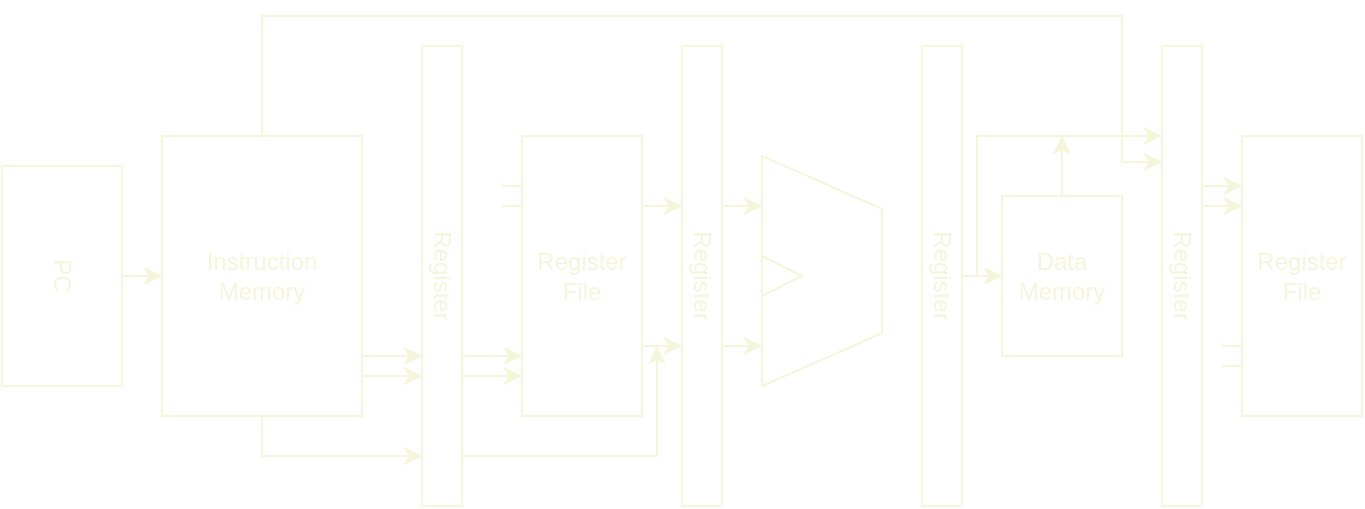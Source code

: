 <mxfile version="13.6.2" type="device"><diagram id="bqEemupdi_BUClw1ZLr5" name="Page-1"><mxGraphModel dx="494" dy="238" grid="1" gridSize="10" guides="1" tooltips="1" connect="1" arrows="1" fold="1" page="1" pageScale="1" pageWidth="740" pageHeight="600" math="0" shadow="0"><root><mxCell id="0"/><mxCell id="1" parent="0"/><mxCell id="nw9s5fUALGRsshT9Nssx-2" style="edgeStyle=orthogonalEdgeStyle;rounded=0;orthogonalLoop=1;jettySize=auto;html=1;exitX=0;exitY=0.5;exitDx=0;exitDy=0;strokeColor=#F5F5DC;" edge="1" parent="1" source="nw9s5fUALGRsshT9Nssx-1" target="nw9s5fUALGRsshT9Nssx-3"><mxGeometry relative="1" as="geometry"><mxPoint x="120" y="300" as="targetPoint"/></mxGeometry></mxCell><mxCell id="nw9s5fUALGRsshT9Nssx-1" value="PC" style="rounded=0;whiteSpace=wrap;html=1;horizontal=0;verticalAlign=middle;rotation=-180;fillColor=none;strokeColor=#F5F5DC;fontColor=#F5F5DC;" vertex="1" parent="1"><mxGeometry x="20" y="245" width="60" height="110" as="geometry"/></mxCell><mxCell id="nw9s5fUALGRsshT9Nssx-3" value="Instruction Memory" style="rounded=0;whiteSpace=wrap;html=1;fillColor=none;strokeColor=#F5F5DC;fontColor=#F5F5DC;" vertex="1" parent="1"><mxGeometry x="100" y="230" width="100" height="140" as="geometry"/></mxCell><mxCell id="nw9s5fUALGRsshT9Nssx-4" style="edgeStyle=orthogonalEdgeStyle;rounded=0;orthogonalLoop=1;jettySize=auto;html=1;exitX=1;exitY=0.5;exitDx=0;exitDy=0;strokeColor=#F5F5DC;" edge="1" parent="1"><mxGeometry relative="1" as="geometry"><mxPoint x="230" y="340" as="targetPoint"/><mxPoint x="200" y="340.0" as="sourcePoint"/></mxGeometry></mxCell><mxCell id="nw9s5fUALGRsshT9Nssx-11" style="edgeStyle=orthogonalEdgeStyle;rounded=0;orthogonalLoop=1;jettySize=auto;html=1;exitX=1;exitY=0.75;exitDx=0;exitDy=0;strokeColor=#F5F5DC;" edge="1" parent="1" source="nw9s5fUALGRsshT9Nssx-5"><mxGeometry relative="1" as="geometry"><mxPoint x="360" y="335" as="targetPoint"/></mxGeometry></mxCell><mxCell id="nw9s5fUALGRsshT9Nssx-22" style="edgeStyle=orthogonalEdgeStyle;rounded=0;orthogonalLoop=1;jettySize=auto;html=1;exitX=0;exitY=0.25;exitDx=0;exitDy=0;fontColor=#F5F5DC;endArrow=none;endFill=0;strokeColor=#F5F5DC;" edge="1" parent="1" source="nw9s5fUALGRsshT9Nssx-5"><mxGeometry relative="1" as="geometry"><mxPoint x="270" y="265" as="targetPoint"/></mxGeometry></mxCell><mxCell id="nw9s5fUALGRsshT9Nssx-5" value="Register File" style="rounded=0;whiteSpace=wrap;html=1;fillColor=none;strokeColor=#F5F5DC;fontColor=#F5F5DC;" vertex="1" parent="1"><mxGeometry x="280" y="230" width="60" height="140" as="geometry"/></mxCell><mxCell id="nw9s5fUALGRsshT9Nssx-6" value="" style="verticalLabelPosition=bottom;verticalAlign=top;html=1;shape=trapezoid;perimeter=trapezoidPerimeter;whiteSpace=wrap;size=0.23;arcSize=10;flipV=1;rotation=-90;fillColor=none;strokeColor=#F5F5DC;fontColor=#F5F5DC;" vertex="1" parent="1"><mxGeometry x="372.5" y="267.5" width="115" height="60" as="geometry"/></mxCell><mxCell id="nw9s5fUALGRsshT9Nssx-7" value="" style="triangle;whiteSpace=wrap;html=1;fillColor=none;strokeColor=#F5F5DC;fontColor=#F5F5DC;" vertex="1" parent="1"><mxGeometry x="400" y="290" width="20" height="20" as="geometry"/></mxCell><mxCell id="nw9s5fUALGRsshT9Nssx-32" style="edgeStyle=orthogonalEdgeStyle;rounded=0;orthogonalLoop=1;jettySize=auto;html=1;exitX=0.5;exitY=0;exitDx=0;exitDy=0;startArrow=none;startFill=0;endArrow=classic;endFill=1;fontColor=#F5F5DC;strokeColor=#F5F5DC;" edge="1" parent="1" source="nw9s5fUALGRsshT9Nssx-12"><mxGeometry relative="1" as="geometry"><mxPoint x="550" y="230" as="targetPoint"/><Array as="points"><mxPoint x="550" y="230"/></Array></mxGeometry></mxCell><mxCell id="nw9s5fUALGRsshT9Nssx-12" value="Data Memory" style="rounded=0;whiteSpace=wrap;html=1;fillColor=none;strokeColor=#F5F5DC;fontColor=#F5F5DC;" vertex="1" parent="1"><mxGeometry x="520" y="260" width="60" height="80" as="geometry"/></mxCell><mxCell id="nw9s5fUALGRsshT9Nssx-14" value="Register File" style="rounded=0;whiteSpace=wrap;html=1;fillColor=none;strokeColor=#F5F5DC;fontColor=#F5F5DC;" vertex="1" parent="1"><mxGeometry x="640" y="230" width="60" height="140" as="geometry"/></mxCell><mxCell id="nw9s5fUALGRsshT9Nssx-15" value="Register" style="rounded=0;whiteSpace=wrap;html=1;fillColor=none;horizontal=0;rotation=-180;align=center;verticalAlign=middle;labelPosition=center;verticalLabelPosition=middle;strokeColor=#F5F5DC;fontColor=#F5F5DC;" vertex="1" parent="1"><mxGeometry x="230" y="185" width="20" height="230" as="geometry"/></mxCell><mxCell id="nw9s5fUALGRsshT9Nssx-16" value="Register" style="rounded=0;whiteSpace=wrap;html=1;fillColor=none;horizontal=0;rotation=-180;align=center;verticalAlign=middle;labelPosition=center;verticalLabelPosition=middle;strokeColor=#F5F5DC;fontColor=#F5F5DC;" vertex="1" parent="1"><mxGeometry x="360" y="185" width="20" height="230" as="geometry"/></mxCell><mxCell id="nw9s5fUALGRsshT9Nssx-29" style="edgeStyle=orthogonalEdgeStyle;rounded=0;orthogonalLoop=1;jettySize=auto;html=1;exitX=0;exitY=0.5;exitDx=0;exitDy=0;entryX=0;entryY=0.5;entryDx=0;entryDy=0;startArrow=none;startFill=0;endArrow=classic;endFill=1;fontColor=#F5F5DC;strokeColor=#F5F5DC;" edge="1" parent="1" source="nw9s5fUALGRsshT9Nssx-17" target="nw9s5fUALGRsshT9Nssx-12"><mxGeometry relative="1" as="geometry"/></mxCell><mxCell id="nw9s5fUALGRsshT9Nssx-17" value="Register" style="rounded=0;whiteSpace=wrap;html=1;fillColor=none;horizontal=0;rotation=-180;align=center;verticalAlign=middle;labelPosition=center;verticalLabelPosition=middle;strokeColor=#F5F5DC;fontColor=#F5F5DC;" vertex="1" parent="1"><mxGeometry x="480" y="185" width="20" height="230" as="geometry"/></mxCell><mxCell id="nw9s5fUALGRsshT9Nssx-18" value="Register" style="rounded=0;whiteSpace=wrap;html=1;fillColor=none;horizontal=0;rotation=-180;align=center;verticalAlign=middle;labelPosition=center;verticalLabelPosition=middle;strokeColor=#F5F5DC;fontColor=#F5F5DC;" vertex="1" parent="1"><mxGeometry x="600" y="185" width="20" height="230" as="geometry"/></mxCell><mxCell id="nw9s5fUALGRsshT9Nssx-19" style="edgeStyle=orthogonalEdgeStyle;rounded=0;orthogonalLoop=1;jettySize=auto;html=1;exitX=1;exitY=0.5;exitDx=0;exitDy=0;strokeColor=#F5F5DC;" edge="1" parent="1"><mxGeometry relative="1" as="geometry"><mxPoint x="230" y="350" as="targetPoint"/><mxPoint x="200" y="330.0" as="sourcePoint"/><Array as="points"><mxPoint x="200" y="350"/></Array></mxGeometry></mxCell><mxCell id="nw9s5fUALGRsshT9Nssx-20" style="edgeStyle=orthogonalEdgeStyle;rounded=0;orthogonalLoop=1;jettySize=auto;html=1;exitX=0.5;exitY=1;exitDx=0;exitDy=0;strokeColor=#F5F5DC;" edge="1" parent="1" source="nw9s5fUALGRsshT9Nssx-3"><mxGeometry relative="1" as="geometry"><mxPoint x="230" y="390" as="targetPoint"/><mxPoint x="220" y="320" as="sourcePoint"/><Array as="points"><mxPoint x="150" y="390"/></Array></mxGeometry></mxCell><mxCell id="nw9s5fUALGRsshT9Nssx-21" style="edgeStyle=orthogonalEdgeStyle;rounded=0;orthogonalLoop=1;jettySize=auto;html=1;entryX=1;entryY=0.75;entryDx=0;entryDy=0;strokeColor=#F5F5DC;exitX=0.5;exitY=0;exitDx=0;exitDy=0;" edge="1" parent="1" source="nw9s5fUALGRsshT9Nssx-3" target="nw9s5fUALGRsshT9Nssx-18"><mxGeometry relative="1" as="geometry"><mxPoint x="590" y="360" as="targetPoint"/><mxPoint x="210" y="330" as="sourcePoint"/><Array as="points"><mxPoint x="150" y="170"/><mxPoint x="580" y="170"/><mxPoint x="580" y="243"/><mxPoint x="600" y="243"/></Array></mxGeometry></mxCell><mxCell id="nw9s5fUALGRsshT9Nssx-23" style="edgeStyle=orthogonalEdgeStyle;rounded=0;orthogonalLoop=1;jettySize=auto;html=1;exitX=0;exitY=0.25;exitDx=0;exitDy=0;fontColor=#F5F5DC;endArrow=none;endFill=0;strokeColor=#F5F5DC;" edge="1" parent="1"><mxGeometry relative="1" as="geometry"><mxPoint x="270" y="255" as="targetPoint"/><mxPoint x="280" y="255" as="sourcePoint"/></mxGeometry></mxCell><mxCell id="nw9s5fUALGRsshT9Nssx-24" style="edgeStyle=orthogonalEdgeStyle;rounded=0;orthogonalLoop=1;jettySize=auto;html=1;exitX=0;exitY=0.25;exitDx=0;exitDy=0;fontColor=#F5F5DC;endArrow=none;endFill=0;startArrow=classic;startFill=1;strokeColor=#F5F5DC;" edge="1" parent="1"><mxGeometry relative="1" as="geometry"><mxPoint x="620" y="265.19" as="targetPoint"/><mxPoint x="640" y="265" as="sourcePoint"/></mxGeometry></mxCell><mxCell id="nw9s5fUALGRsshT9Nssx-25" style="edgeStyle=orthogonalEdgeStyle;rounded=0;orthogonalLoop=1;jettySize=auto;html=1;exitX=0;exitY=0.25;exitDx=0;exitDy=0;fontColor=#F5F5DC;endArrow=none;endFill=0;startArrow=classic;startFill=1;strokeColor=#F5F5DC;" edge="1" parent="1"><mxGeometry relative="1" as="geometry"><mxPoint x="620" y="255.19" as="targetPoint"/><mxPoint x="640" y="255" as="sourcePoint"/></mxGeometry></mxCell><mxCell id="nw9s5fUALGRsshT9Nssx-26" style="edgeStyle=orthogonalEdgeStyle;rounded=0;orthogonalLoop=1;jettySize=auto;html=1;exitX=0;exitY=0.25;exitDx=0;exitDy=0;fontColor=#F5F5DC;endArrow=none;endFill=0;startArrow=none;startFill=0;strokeColor=#F5F5DC;" edge="1" parent="1"><mxGeometry relative="1" as="geometry"><mxPoint x="630" y="345" as="targetPoint"/><mxPoint x="640" y="345" as="sourcePoint"/></mxGeometry></mxCell><mxCell id="nw9s5fUALGRsshT9Nssx-27" style="edgeStyle=orthogonalEdgeStyle;rounded=0;orthogonalLoop=1;jettySize=auto;html=1;exitX=0;exitY=0.25;exitDx=0;exitDy=0;fontColor=#F5F5DC;endArrow=none;endFill=0;startArrow=none;startFill=0;strokeColor=#F5F5DC;" edge="1" parent="1"><mxGeometry relative="1" as="geometry"><mxPoint x="630" y="335" as="targetPoint"/><mxPoint x="640" y="335" as="sourcePoint"/></mxGeometry></mxCell><mxCell id="nw9s5fUALGRsshT9Nssx-30" style="edgeStyle=orthogonalEdgeStyle;rounded=0;orthogonalLoop=1;jettySize=auto;html=1;startArrow=none;startFill=0;endArrow=classic;endFill=1;fontColor=#F5F5DC;strokeColor=#F5F5DC;" edge="1" parent="1"><mxGeometry relative="1" as="geometry"><mxPoint x="507.5" y="300" as="sourcePoint"/><mxPoint x="600" y="230" as="targetPoint"/><Array as="points"><mxPoint x="510" y="230"/><mxPoint x="580" y="230"/></Array></mxGeometry></mxCell><mxCell id="nw9s5fUALGRsshT9Nssx-33" style="edgeStyle=orthogonalEdgeStyle;rounded=0;orthogonalLoop=1;jettySize=auto;html=1;exitX=1;exitY=0.5;exitDx=0;exitDy=0;strokeColor=#F5F5DC;" edge="1" parent="1"><mxGeometry relative="1" as="geometry"><mxPoint x="280" y="340" as="targetPoint"/><mxPoint x="250" y="340.0" as="sourcePoint"/></mxGeometry></mxCell><mxCell id="nw9s5fUALGRsshT9Nssx-34" style="edgeStyle=orthogonalEdgeStyle;rounded=0;orthogonalLoop=1;jettySize=auto;html=1;exitX=1;exitY=0.5;exitDx=0;exitDy=0;strokeColor=#F5F5DC;" edge="1" parent="1"><mxGeometry relative="1" as="geometry"><mxPoint x="280" y="350" as="targetPoint"/><mxPoint x="250" y="330.0" as="sourcePoint"/><Array as="points"><mxPoint x="250" y="350"/></Array></mxGeometry></mxCell><mxCell id="nw9s5fUALGRsshT9Nssx-35" style="edgeStyle=orthogonalEdgeStyle;rounded=0;orthogonalLoop=1;jettySize=auto;html=1;exitX=0.5;exitY=1;exitDx=0;exitDy=0;strokeColor=#F5F5DC;" edge="1" parent="1"><mxGeometry relative="1" as="geometry"><mxPoint x="347.5" y="335" as="targetPoint"/><mxPoint x="250" y="370" as="sourcePoint"/><Array as="points"><mxPoint x="250" y="390"/></Array></mxGeometry></mxCell><mxCell id="nw9s5fUALGRsshT9Nssx-37" style="edgeStyle=orthogonalEdgeStyle;rounded=0;orthogonalLoop=1;jettySize=auto;html=1;exitX=1;exitY=0.75;exitDx=0;exitDy=0;strokeColor=#F5F5DC;" edge="1" parent="1"><mxGeometry relative="1" as="geometry"><mxPoint x="360" y="265" as="targetPoint"/><mxPoint x="340" y="265" as="sourcePoint"/></mxGeometry></mxCell><mxCell id="nw9s5fUALGRsshT9Nssx-38" style="edgeStyle=orthogonalEdgeStyle;rounded=0;orthogonalLoop=1;jettySize=auto;html=1;exitX=1;exitY=0.75;exitDx=0;exitDy=0;strokeColor=#F5F5DC;" edge="1" parent="1"><mxGeometry relative="1" as="geometry"><mxPoint x="400" y="335" as="targetPoint"/><mxPoint x="380" y="335" as="sourcePoint"/></mxGeometry></mxCell><mxCell id="nw9s5fUALGRsshT9Nssx-39" style="edgeStyle=orthogonalEdgeStyle;rounded=0;orthogonalLoop=1;jettySize=auto;html=1;exitX=1;exitY=0.75;exitDx=0;exitDy=0;strokeColor=#F5F5DC;" edge="1" parent="1"><mxGeometry relative="1" as="geometry"><mxPoint x="400" y="265" as="targetPoint"/><mxPoint x="380" y="265" as="sourcePoint"/></mxGeometry></mxCell></root></mxGraphModel></diagram></mxfile>